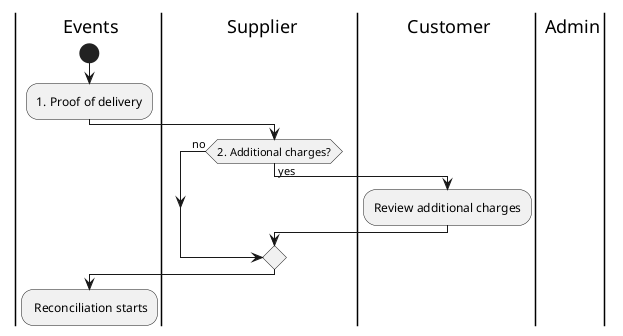 # end-to-end-standard-charges

## status

- #lightgreen = draft
- #lightblue = submited
- #lightpink= active
- #lightgray= archived

@startuml additionalCharges
|E| Events
|S| Supplier
|C| Customer
|A| Admin


|E|
start
:1. Proof of delivery;

|S|
if (2. Additional charges?) then (yes) 
  |C|
  :Review additional charges; 
else (no)
endif

  |E|
  : Reconciliation starts;



@enduml
